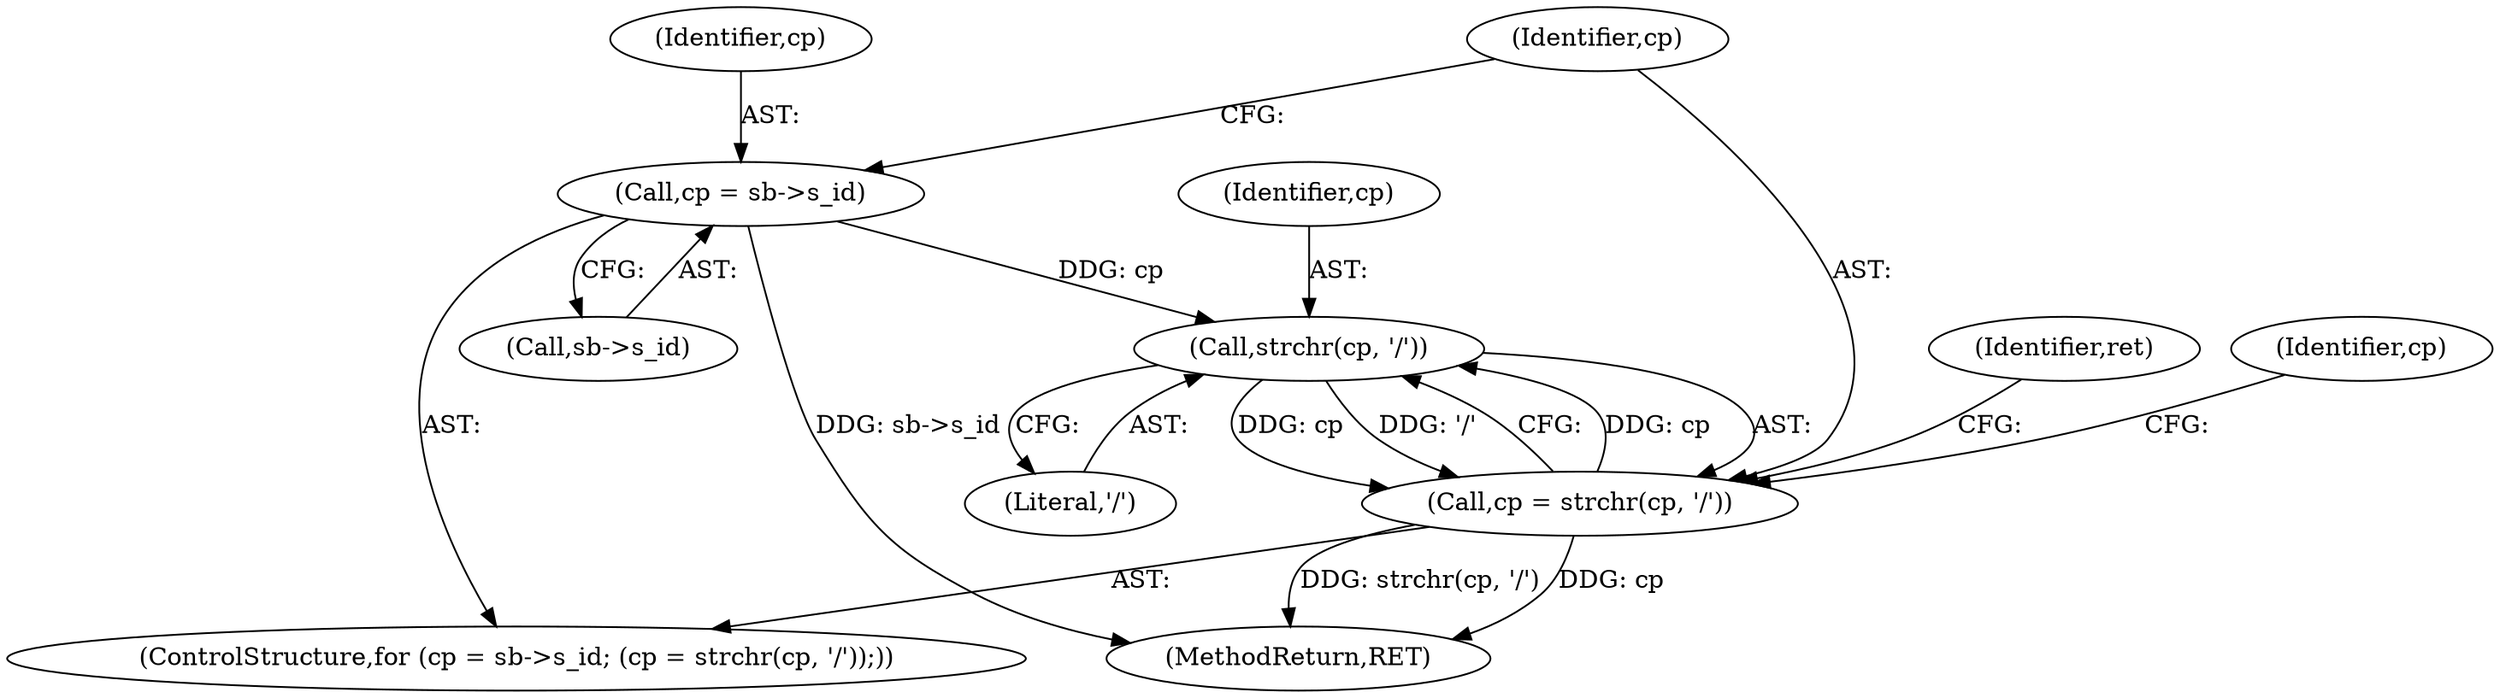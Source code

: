 digraph "0_linux_0449641130f5652b344ef6fa39fa019d7e94660a@pointer" {
"1000252" [label="(Call,cp = sb->s_id)"];
"1000259" [label="(Call,strchr(cp, '/'))"];
"1000257" [label="(Call,cp = strchr(cp, '/'))"];
"1000252" [label="(Call,cp = sb->s_id)"];
"1002227" [label="(MethodReturn,RET)"];
"1000260" [label="(Identifier,cp)"];
"1000261" [label="(Literal,'/')"];
"1000254" [label="(Call,sb->s_id)"];
"1000257" [label="(Call,cp = strchr(cp, '/'))"];
"1000253" [label="(Identifier,cp)"];
"1000251" [label="(ControlStructure,for (cp = sb->s_id; (cp = strchr(cp, '/'));))"];
"1000259" [label="(Call,strchr(cp, '/'))"];
"1000264" [label="(Identifier,cp)"];
"1000258" [label="(Identifier,cp)"];
"1000267" [label="(Identifier,ret)"];
"1000252" -> "1000251"  [label="AST: "];
"1000252" -> "1000254"  [label="CFG: "];
"1000253" -> "1000252"  [label="AST: "];
"1000254" -> "1000252"  [label="AST: "];
"1000258" -> "1000252"  [label="CFG: "];
"1000252" -> "1002227"  [label="DDG: sb->s_id"];
"1000252" -> "1000259"  [label="DDG: cp"];
"1000259" -> "1000257"  [label="AST: "];
"1000259" -> "1000261"  [label="CFG: "];
"1000260" -> "1000259"  [label="AST: "];
"1000261" -> "1000259"  [label="AST: "];
"1000257" -> "1000259"  [label="CFG: "];
"1000259" -> "1000257"  [label="DDG: cp"];
"1000259" -> "1000257"  [label="DDG: '/'"];
"1000257" -> "1000259"  [label="DDG: cp"];
"1000257" -> "1000251"  [label="AST: "];
"1000258" -> "1000257"  [label="AST: "];
"1000264" -> "1000257"  [label="CFG: "];
"1000267" -> "1000257"  [label="CFG: "];
"1000257" -> "1002227"  [label="DDG: strchr(cp, '/')"];
"1000257" -> "1002227"  [label="DDG: cp"];
}
